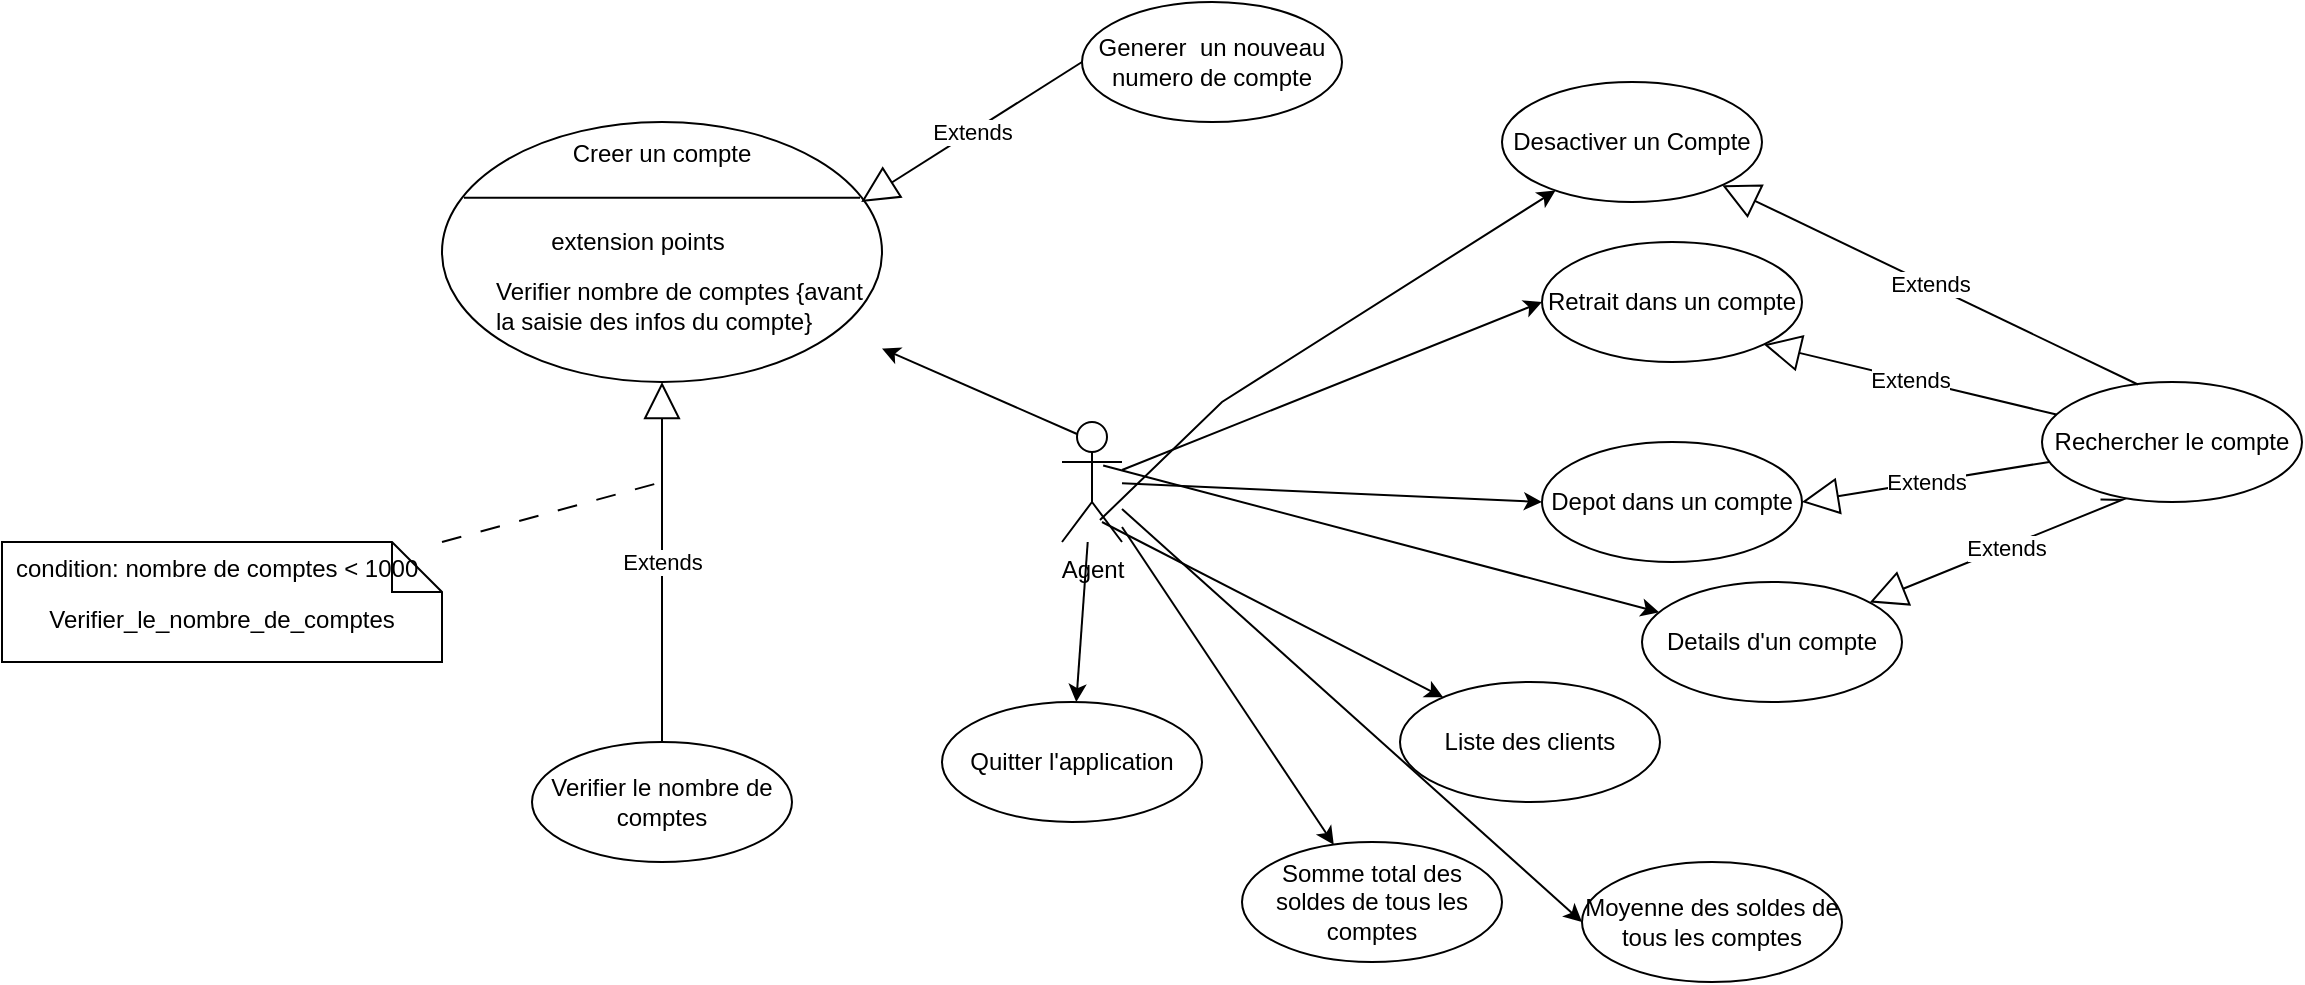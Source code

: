<mxfile version="21.0.2" type="github" pages="2">
  <diagram name="use_cases_diagriam" id="oE6Z1GI0ahl7Zlqq3ssP">
    <mxGraphModel dx="1927" dy="534" grid="1" gridSize="10" guides="1" tooltips="1" connect="1" arrows="1" fold="1" page="1" pageScale="1" pageWidth="827" pageHeight="1169" math="0" shadow="0">
      <root>
        <mxCell id="0" />
        <mxCell id="1" parent="0" />
        <mxCell id="odAQ4elze5tH7Wl0kh19-5" style="rounded=0;orthogonalLoop=1;jettySize=auto;html=1;exitX=0.25;exitY=0.1;exitDx=0;exitDy=0;exitPerimeter=0;" edge="1" parent="1" source="odAQ4elze5tH7Wl0kh19-1" target="odAQ4elze5tH7Wl0kh19-50">
          <mxGeometry relative="1" as="geometry">
            <mxPoint x="60" y="310" as="sourcePoint" />
            <mxPoint x="150" y="210" as="targetPoint" />
          </mxGeometry>
        </mxCell>
        <mxCell id="odAQ4elze5tH7Wl0kh19-17" style="rounded=0;orthogonalLoop=1;jettySize=auto;html=1;entryX=0;entryY=0.5;entryDx=0;entryDy=0;" edge="1" parent="1" source="odAQ4elze5tH7Wl0kh19-1" target="odAQ4elze5tH7Wl0kh19-16">
          <mxGeometry relative="1" as="geometry" />
        </mxCell>
        <mxCell id="odAQ4elze5tH7Wl0kh19-19" style="rounded=0;orthogonalLoop=1;jettySize=auto;html=1;entryX=0;entryY=0.5;entryDx=0;entryDy=0;" edge="1" parent="1" source="odAQ4elze5tH7Wl0kh19-1" target="odAQ4elze5tH7Wl0kh19-18">
          <mxGeometry relative="1" as="geometry" />
        </mxCell>
        <mxCell id="odAQ4elze5tH7Wl0kh19-24" style="rounded=0;orthogonalLoop=1;jettySize=auto;html=1;" edge="1" parent="1" source="odAQ4elze5tH7Wl0kh19-1" target="odAQ4elze5tH7Wl0kh19-22">
          <mxGeometry relative="1" as="geometry" />
        </mxCell>
        <mxCell id="odAQ4elze5tH7Wl0kh19-26" style="rounded=0;orthogonalLoop=1;jettySize=auto;html=1;" edge="1" parent="1" source="odAQ4elze5tH7Wl0kh19-1" target="odAQ4elze5tH7Wl0kh19-25">
          <mxGeometry relative="1" as="geometry" />
        </mxCell>
        <mxCell id="odAQ4elze5tH7Wl0kh19-66" style="rounded=0;orthogonalLoop=1;jettySize=auto;html=1;entryX=0;entryY=0.5;entryDx=0;entryDy=0;" edge="1" parent="1" source="odAQ4elze5tH7Wl0kh19-1" target="odAQ4elze5tH7Wl0kh19-65">
          <mxGeometry relative="1" as="geometry">
            <mxPoint x="430" y="500" as="targetPoint" />
          </mxGeometry>
        </mxCell>
        <mxCell id="odAQ4elze5tH7Wl0kh19-1" value="Agent" style="shape=umlActor;verticalLabelPosition=bottom;verticalAlign=top;html=1;" vertex="1" parent="1">
          <mxGeometry x="180" y="260" width="30" height="60" as="geometry" />
        </mxCell>
        <mxCell id="odAQ4elze5tH7Wl0kh19-15" style="rounded=0;orthogonalLoop=1;jettySize=auto;html=1;exitX=0.686;exitY=0.362;exitDx=0;exitDy=0;exitPerimeter=0;" edge="1" parent="1" source="odAQ4elze5tH7Wl0kh19-1" target="odAQ4elze5tH7Wl0kh19-14">
          <mxGeometry relative="1" as="geometry" />
        </mxCell>
        <mxCell id="odAQ4elze5tH7Wl0kh19-21" style="rounded=0;orthogonalLoop=1;jettySize=auto;html=1;" edge="1" parent="1" target="odAQ4elze5tH7Wl0kh19-20">
          <mxGeometry relative="1" as="geometry">
            <mxPoint x="200" y="310" as="sourcePoint" />
          </mxGeometry>
        </mxCell>
        <mxCell id="odAQ4elze5tH7Wl0kh19-11" style="rounded=0;orthogonalLoop=1;jettySize=auto;html=1;exitX=0.633;exitY=0.817;exitDx=0;exitDy=0;exitPerimeter=0;" edge="1" parent="1" source="odAQ4elze5tH7Wl0kh19-1" target="odAQ4elze5tH7Wl0kh19-10">
          <mxGeometry relative="1" as="geometry">
            <mxPoint x="60" y="322.206" as="sourcePoint" />
            <Array as="points">
              <mxPoint x="260" y="250" />
            </Array>
          </mxGeometry>
        </mxCell>
        <mxCell id="odAQ4elze5tH7Wl0kh19-10" value="Desactiver un Compte" style="ellipse;html=1;whiteSpace=wrap;" vertex="1" parent="1">
          <mxGeometry x="400" y="90" width="130" height="60" as="geometry" />
        </mxCell>
        <mxCell id="odAQ4elze5tH7Wl0kh19-14" value="Details d&#39;un compte" style="ellipse;html=1;whiteSpace=wrap;" vertex="1" parent="1">
          <mxGeometry x="470" y="340" width="130" height="60" as="geometry" />
        </mxCell>
        <mxCell id="odAQ4elze5tH7Wl0kh19-16" value="Depot dans un compte" style="ellipse;html=1;whiteSpace=wrap;" vertex="1" parent="1">
          <mxGeometry x="420" y="270" width="130" height="60" as="geometry" />
        </mxCell>
        <mxCell id="odAQ4elze5tH7Wl0kh19-18" value="Retrait dans un compte" style="ellipse;html=1;whiteSpace=wrap;" vertex="1" parent="1">
          <mxGeometry x="420" y="170" width="130" height="60" as="geometry" />
        </mxCell>
        <mxCell id="odAQ4elze5tH7Wl0kh19-20" value="Liste des clients" style="ellipse;html=1;whiteSpace=wrap;" vertex="1" parent="1">
          <mxGeometry x="349" y="390" width="130" height="60" as="geometry" />
        </mxCell>
        <mxCell id="odAQ4elze5tH7Wl0kh19-22" value="Somme total des soldes de tous les comptes" style="ellipse;html=1;whiteSpace=wrap;" vertex="1" parent="1">
          <mxGeometry x="270" y="470" width="130" height="60" as="geometry" />
        </mxCell>
        <mxCell id="odAQ4elze5tH7Wl0kh19-25" value="Quitter l&#39;application" style="ellipse;html=1;whiteSpace=wrap;" vertex="1" parent="1">
          <mxGeometry x="120" y="400" width="130" height="60" as="geometry" />
        </mxCell>
        <mxCell id="odAQ4elze5tH7Wl0kh19-27" value="Rechercher le compte" style="ellipse;html=1;whiteSpace=wrap;" vertex="1" parent="1">
          <mxGeometry x="670" y="240" width="130" height="60" as="geometry" />
        </mxCell>
        <mxCell id="odAQ4elze5tH7Wl0kh19-50" value="" style="shape=ellipse;container=1;horizontal=1;horizontalStack=0;resizeParent=1;resizeParentMax=0;resizeLast=0;html=1;dashed=0;collapsible=0;" vertex="1" parent="1">
          <mxGeometry x="-130" y="110" width="220" height="130" as="geometry" />
        </mxCell>
        <mxCell id="odAQ4elze5tH7Wl0kh19-51" value="Creer un compte" style="html=1;strokeColor=none;fillColor=none;align=center;verticalAlign=middle;rotatable=0;whiteSpace=wrap;" vertex="1" parent="odAQ4elze5tH7Wl0kh19-50">
          <mxGeometry width="220.0" height="32.5" as="geometry" />
        </mxCell>
        <mxCell id="odAQ4elze5tH7Wl0kh19-52" value="" style="line;strokeWidth=1;fillColor=none;rotatable=0;labelPosition=right;points=[];portConstraint=eastwest;dashed=0;resizeWidth=1;" vertex="1" parent="odAQ4elze5tH7Wl0kh19-50">
          <mxGeometry x="11" y="32.5" width="198.0" height="10.833" as="geometry" />
        </mxCell>
        <mxCell id="odAQ4elze5tH7Wl0kh19-53" value="extension points" style="text;html=1;align=center;verticalAlign=middle;rotatable=0;fillColor=none;strokeColor=none;whiteSpace=wrap;" vertex="1" parent="odAQ4elze5tH7Wl0kh19-50">
          <mxGeometry y="43.333" width="195.556" height="32.5" as="geometry" />
        </mxCell>
        <mxCell id="odAQ4elze5tH7Wl0kh19-54" value="Verifier nombre de comptes {avant la saisie des infos du compte}" style="text;html=1;align=left;verticalAlign=middle;rotatable=0;spacingLeft=25;fillColor=none;strokeColor=none;whiteSpace=wrap;" vertex="1" parent="odAQ4elze5tH7Wl0kh19-50">
          <mxGeometry y="75.833" width="220.0" height="32.5" as="geometry" />
        </mxCell>
        <mxCell id="odAQ4elze5tH7Wl0kh19-55" value="Verifier le nombre de comptes" style="ellipse;html=1;whiteSpace=wrap;" vertex="1" parent="1">
          <mxGeometry x="-85" y="420" width="130" height="60" as="geometry" />
        </mxCell>
        <mxCell id="odAQ4elze5tH7Wl0kh19-56" value="Extends" style="endArrow=block;endSize=16;endFill=0;html=1;rounded=0;" edge="1" parent="1" source="odAQ4elze5tH7Wl0kh19-55" target="odAQ4elze5tH7Wl0kh19-50">
          <mxGeometry width="160" relative="1" as="geometry">
            <mxPoint x="250" y="300" as="sourcePoint" />
            <mxPoint x="410" y="300" as="targetPoint" />
          </mxGeometry>
        </mxCell>
        <mxCell id="odAQ4elze5tH7Wl0kh19-57" value="Verifier_le_nombre_de_comptes" style="shape=note2;boundedLbl=1;whiteSpace=wrap;html=1;size=25;verticalAlign=top;align=center;" vertex="1" parent="1">
          <mxGeometry x="-350" y="320" width="220" height="60" as="geometry" />
        </mxCell>
        <mxCell id="odAQ4elze5tH7Wl0kh19-58" value="condition: nombre de comptes &lt; 1000" style="resizeWidth=1;part=1;strokeColor=none;fillColor=none;align=left;spacingLeft=5;" vertex="1" parent="odAQ4elze5tH7Wl0kh19-57">
          <mxGeometry width="220" height="25" relative="1" as="geometry" />
        </mxCell>
        <mxCell id="odAQ4elze5tH7Wl0kh19-60" value="" style="endArrow=none;startArrow=none;endFill=0;startFill=0;endSize=8;html=1;verticalAlign=bottom;dashed=1;labelBackgroundColor=none;dashPattern=10 10;rounded=0;" edge="1" parent="1" source="odAQ4elze5tH7Wl0kh19-57">
          <mxGeometry width="160" relative="1" as="geometry">
            <mxPoint x="40" y="300" as="sourcePoint" />
            <mxPoint x="-20" y="290" as="targetPoint" />
          </mxGeometry>
        </mxCell>
        <mxCell id="odAQ4elze5tH7Wl0kh19-62" value="Generer&amp;nbsp; un nouveau numero de compte" style="ellipse;html=1;whiteSpace=wrap;" vertex="1" parent="1">
          <mxGeometry x="190" y="50" width="130" height="60" as="geometry" />
        </mxCell>
        <mxCell id="odAQ4elze5tH7Wl0kh19-63" value="Extends" style="endArrow=block;endSize=16;endFill=0;html=1;rounded=0;entryX=1.003;entryY=0.687;entryDx=0;entryDy=0;entryPerimeter=0;exitX=0;exitY=0.5;exitDx=0;exitDy=0;" edge="1" parent="1" source="odAQ4elze5tH7Wl0kh19-62" target="odAQ4elze5tH7Wl0kh19-52">
          <mxGeometry width="160" relative="1" as="geometry">
            <mxPoint x="40" y="290" as="sourcePoint" />
            <mxPoint x="200" y="290" as="targetPoint" />
          </mxGeometry>
        </mxCell>
        <mxCell id="odAQ4elze5tH7Wl0kh19-65" value="Moyenne des soldes de tous les comptes" style="ellipse;html=1;whiteSpace=wrap;" vertex="1" parent="1">
          <mxGeometry x="440" y="480" width="130" height="60" as="geometry" />
        </mxCell>
        <mxCell id="odAQ4elze5tH7Wl0kh19-67" value="Extends" style="endArrow=block;endSize=16;endFill=0;html=1;rounded=0;exitX=0.369;exitY=0.021;exitDx=0;exitDy=0;exitPerimeter=0;" edge="1" parent="1" source="odAQ4elze5tH7Wl0kh19-27" target="odAQ4elze5tH7Wl0kh19-10">
          <mxGeometry width="160" relative="1" as="geometry">
            <mxPoint x="170" y="300" as="sourcePoint" />
            <mxPoint x="690" y="80" as="targetPoint" />
          </mxGeometry>
        </mxCell>
        <mxCell id="odAQ4elze5tH7Wl0kh19-68" value="Extends" style="endArrow=block;endSize=16;endFill=0;html=1;rounded=0;entryX=1;entryY=1;entryDx=0;entryDy=0;" edge="1" parent="1" source="odAQ4elze5tH7Wl0kh19-27" target="odAQ4elze5tH7Wl0kh19-18">
          <mxGeometry width="160" relative="1" as="geometry">
            <mxPoint x="170" y="300" as="sourcePoint" />
            <mxPoint x="330" y="300" as="targetPoint" />
          </mxGeometry>
        </mxCell>
        <mxCell id="odAQ4elze5tH7Wl0kh19-69" value="Extends" style="endArrow=block;endSize=16;endFill=0;html=1;rounded=0;entryX=1;entryY=0.5;entryDx=0;entryDy=0;" edge="1" parent="1" source="odAQ4elze5tH7Wl0kh19-27" target="odAQ4elze5tH7Wl0kh19-16">
          <mxGeometry width="160" relative="1" as="geometry">
            <mxPoint x="687" y="266" as="sourcePoint" />
            <mxPoint x="541" y="231" as="targetPoint" />
          </mxGeometry>
        </mxCell>
        <mxCell id="odAQ4elze5tH7Wl0kh19-70" value="Extends" style="endArrow=block;endSize=16;endFill=0;html=1;rounded=0;exitX=0.225;exitY=0.979;exitDx=0;exitDy=0;exitPerimeter=0;" edge="1" parent="1" source="odAQ4elze5tH7Wl0kh19-27" target="odAQ4elze5tH7Wl0kh19-14">
          <mxGeometry width="160" relative="1" as="geometry">
            <mxPoint x="697" y="276" as="sourcePoint" />
            <mxPoint x="551" y="241" as="targetPoint" />
            <Array as="points">
              <mxPoint x="710" y="299" />
            </Array>
          </mxGeometry>
        </mxCell>
      </root>
    </mxGraphModel>
  </diagram>
  <diagram id="FGMwevCozzJExPYrYCwU" name="Page-2">
    <mxGraphModel dx="1100" dy="534" grid="1" gridSize="10" guides="1" tooltips="1" connect="1" arrows="1" fold="1" page="1" pageScale="1" pageWidth="827" pageHeight="1169" math="0" shadow="0">
      <root>
        <mxCell id="0" />
        <mxCell id="1" parent="0" />
        <mxCell id="aIsr5gQWGIU-qrPyST1Y-26" value="1" style="rounded=0;orthogonalLoop=1;jettySize=auto;html=1;entryX=0.188;entryY=0.747;entryDx=0;entryDy=0;entryPerimeter=0;" edge="1" parent="1" source="aIsr5gQWGIU-qrPyST1Y-1" target="aIsr5gQWGIU-qrPyST1Y-2">
          <mxGeometry relative="1" as="geometry" />
        </mxCell>
        <mxCell id="aIsr5gQWGIU-qrPyST1Y-1" value="Actor" style="shape=umlActor;verticalLabelPosition=bottom;verticalAlign=top;html=1;" vertex="1" parent="1">
          <mxGeometry x="70" y="130" width="30" height="60" as="geometry" />
        </mxCell>
        <mxCell id="aIsr5gQWGIU-qrPyST1Y-28" value="2" style="rounded=0;orthogonalLoop=1;jettySize=auto;html=1;" edge="1" parent="1" source="aIsr5gQWGIU-qrPyST1Y-2" target="aIsr5gQWGIU-qrPyST1Y-27">
          <mxGeometry relative="1" as="geometry" />
        </mxCell>
        <mxCell id="aIsr5gQWGIU-qrPyST1Y-2" value="HomePage" style="shape=umlBoundary;whiteSpace=wrap;html=1;fillColor=#dae8fc;strokeColor=#6c8ebf;" vertex="1" parent="1">
          <mxGeometry x="190" y="70" width="100" height="80" as="geometry" />
        </mxCell>
        <mxCell id="aIsr5gQWGIU-qrPyST1Y-9" style="rounded=0;orthogonalLoop=1;jettySize=auto;html=1;startArrow=none;" edge="1" parent="1" source="6qBNccj40gDJA4xZgK7y-1">
          <mxGeometry relative="1" as="geometry">
            <mxPoint x="617.364" y="84.77" as="sourcePoint" />
            <mxPoint x="704.184" y="81.036" as="targetPoint" />
            <Array as="points" />
          </mxGeometry>
        </mxCell>
        <mxCell id="aIsr5gQWGIU-qrPyST1Y-21" value="5" style="rounded=0;orthogonalLoop=1;jettySize=auto;html=1;" edge="1" parent="1" source="aIsr5gQWGIU-qrPyST1Y-6" target="aIsr5gQWGIU-qrPyST1Y-15">
          <mxGeometry relative="1" as="geometry" />
        </mxCell>
        <mxCell id="aIsr5gQWGIU-qrPyST1Y-6" value="newAcount&lt;br&gt;Form" style="shape=umlBoundary;whiteSpace=wrap;html=1;fillColor=#dae8fc;strokeColor=#6c8ebf;" vertex="1" parent="1">
          <mxGeometry x="450" y="150" width="100" height="80" as="geometry" />
        </mxCell>
        <mxCell id="aIsr5gQWGIU-qrPyST1Y-13" value="AccountTable" style="ellipse;shape=umlEntity;whiteSpace=wrap;html=1;fillColor=#d5e8d4;strokeColor=#82b366;" vertex="1" parent="1">
          <mxGeometry x="720" y="240" width="80" height="80" as="geometry" />
        </mxCell>
        <mxCell id="aIsr5gQWGIU-qrPyST1Y-17" style="rounded=0;orthogonalLoop=1;jettySize=auto;html=1;" edge="1" parent="1" source="aIsr5gQWGIU-qrPyST1Y-15" target="aIsr5gQWGIU-qrPyST1Y-13">
          <mxGeometry relative="1" as="geometry">
            <Array as="points" />
          </mxGeometry>
        </mxCell>
        <mxCell id="aIsr5gQWGIU-qrPyST1Y-22" value="5" style="edgeLabel;html=1;align=center;verticalAlign=middle;resizable=0;points=[];" vertex="1" connectable="0" parent="aIsr5gQWGIU-qrPyST1Y-17">
          <mxGeometry x="-0.139" y="3" relative="1" as="geometry">
            <mxPoint as="offset" />
          </mxGeometry>
        </mxCell>
        <mxCell id="aIsr5gQWGIU-qrPyST1Y-24" value="7" style="rounded=0;orthogonalLoop=1;jettySize=auto;html=1;" edge="1" parent="1" source="aIsr5gQWGIU-qrPyST1Y-15" target="aIsr5gQWGIU-qrPyST1Y-23">
          <mxGeometry relative="1" as="geometry" />
        </mxCell>
        <mxCell id="aIsr5gQWGIU-qrPyST1Y-15" value="create&lt;br&gt;Account&lt;br&gt;Action" style="ellipse;shape=umlControl;whiteSpace=wrap;html=1;fillColor=#f8cecc;strokeColor=#b85450;" vertex="1" parent="1">
          <mxGeometry x="550" y="260" width="70" height="80" as="geometry" />
        </mxCell>
        <mxCell id="HuEjGAh25iI3mZpPwi0m-1" value="8" style="rounded=0;orthogonalLoop=1;jettySize=auto;html=1;" edge="1" parent="1" source="aIsr5gQWGIU-qrPyST1Y-23" target="aIsr5gQWGIU-qrPyST1Y-2">
          <mxGeometry relative="1" as="geometry" />
        </mxCell>
        <mxCell id="aIsr5gQWGIU-qrPyST1Y-23" value="Success&lt;br&gt;Notification" style="shape=umlBoundary;whiteSpace=wrap;html=1;fillColor=#dae8fc;strokeColor=#6c8ebf;" vertex="1" parent="1">
          <mxGeometry x="320" y="290" width="100" height="80" as="geometry" />
        </mxCell>
        <mxCell id="aIsr5gQWGIU-qrPyST1Y-29" value="4" style="rounded=0;orthogonalLoop=1;jettySize=auto;html=1;" edge="1" parent="1" source="aIsr5gQWGIU-qrPyST1Y-27" target="aIsr5gQWGIU-qrPyST1Y-6">
          <mxGeometry relative="1" as="geometry" />
        </mxCell>
        <mxCell id="aIsr5gQWGIU-qrPyST1Y-27" value="create&lt;br&gt;Account" style="ellipse;shape=umlControl;whiteSpace=wrap;html=1;fillColor=#f8cecc;strokeColor=#b85450;" vertex="1" parent="1">
          <mxGeometry x="390" y="30" width="70" height="80" as="geometry" />
        </mxCell>
        <mxCell id="6qBNccj40gDJA4xZgK7y-2" value="3" style="rounded=0;orthogonalLoop=1;jettySize=auto;html=1;endArrow=none;" edge="1" parent="1" source="aIsr5gQWGIU-qrPyST1Y-27" target="6qBNccj40gDJA4xZgK7y-1">
          <mxGeometry relative="1" as="geometry">
            <mxPoint x="448" y="71" as="sourcePoint" />
            <mxPoint x="704.184" y="81.036" as="targetPoint" />
            <Array as="points" />
          </mxGeometry>
        </mxCell>
        <mxCell id="6qBNccj40gDJA4xZgK7y-1" value="use case generateNewAccountNumber" style="shape=note2;boundedLbl=1;whiteSpace=wrap;html=1;size=25;verticalAlign=top;align=center;" vertex="1" parent="1">
          <mxGeometry x="620" y="40" width="200" height="60" as="geometry" />
        </mxCell>
      </root>
    </mxGraphModel>
  </diagram>
</mxfile>
